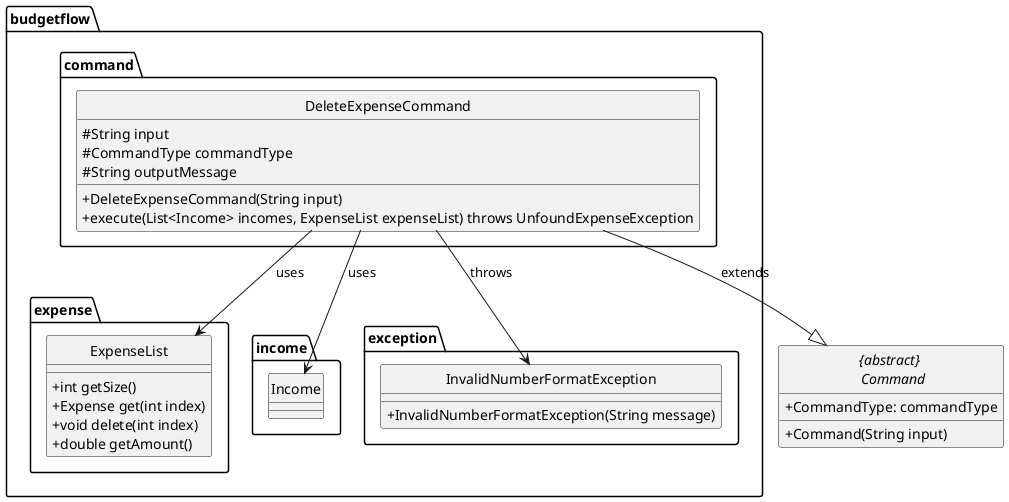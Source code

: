 @startuml

hide circle
skinparam classAttributeIconSize 0

package budgetflow.command {
    class DeleteExpenseCommand {
        # String input
        # CommandType commandType
        # String outputMessage
        + DeleteExpenseCommand(String input)
        + execute(List<Income> incomes, ExpenseList expenseList) throws UnfoundExpenseException
    }
}

package budgetflow.expense {
    class ExpenseList {
        + int getSize()
        + Expense get(int index)
        + void delete(int index)
        + double getAmount()
    }
}

class budgetflow.income.Income {

}


class budgetflow.exception.InvalidNumberFormatException {
    + InvalidNumberFormatException(String message)
}

abstract class "{abstract} \n Command" {
    + CommandType: commandType
    + Command(String input)
}


DeleteExpenseCommand --|> "{abstract} \n Command" : extends
DeleteExpenseCommand --> ExpenseList : uses
DeleteExpenseCommand --> Income : uses
DeleteExpenseCommand --> InvalidNumberFormatException : throws
@enduml
